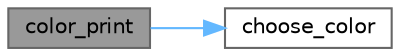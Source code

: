 digraph "color_print"
{
 // LATEX_PDF_SIZE
  bgcolor="transparent";
  edge [fontname=Helvetica,fontsize=10,labelfontname=Helvetica,labelfontsize=10];
  node [fontname=Helvetica,fontsize=10,shape=box,height=0.2,width=0.4];
  rankdir="LR";
  Node1 [id="Node000001",label="color_print",height=0.2,width=0.4,color="gray40", fillcolor="grey60", style="filled", fontcolor="black",tooltip="main function for printing colorful text (works like fprintf() but has a color as an arg)"];
  Node1 -> Node2 [id="edge1_Node000001_Node000002",color="steelblue1",style="solid",tooltip=" "];
  Node2 [id="Node000002",label="choose_color",height=0.2,width=0.4,color="grey40", fillcolor="white", style="filled",URL="$color__print_8cpp.html#a931e0d552b91322e02167b6261de8596",tooltip="a function for converting enum color value to string (esc sequence)"];
}

